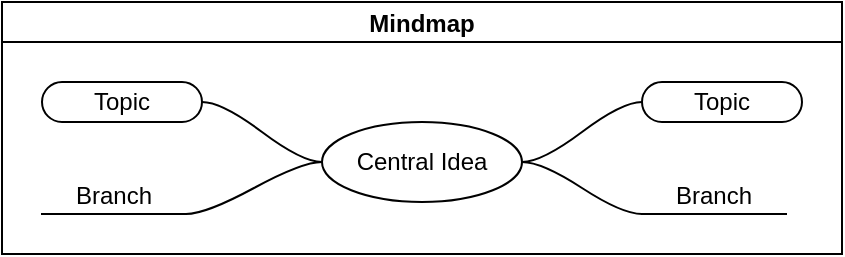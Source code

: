 <mxfile version="16.5.3" type="github"><diagram id="lODO2Ho19lS363PkOUxg" name="Page-1"><mxGraphModel dx="946" dy="589" grid="1" gridSize="10" guides="1" tooltips="1" connect="1" arrows="1" fold="1" page="0" pageScale="1" pageWidth="827" pageHeight="1169" math="0" shadow="0"><root><mxCell id="0"/><mxCell id="1" parent="0"/><mxCell id="Elu3GBamNisNBWZrPOnw-19" value="Mindmap" style="swimlane;startSize=20;horizontal=1;containerType=tree;" vertex="1" parent="1"><mxGeometry x="210" y="50" width="420" height="126" as="geometry"/></mxCell><mxCell id="Elu3GBamNisNBWZrPOnw-20" value="" style="edgeStyle=entityRelationEdgeStyle;startArrow=none;endArrow=none;segment=10;curved=1;rounded=0;" edge="1" parent="Elu3GBamNisNBWZrPOnw-19" source="Elu3GBamNisNBWZrPOnw-24" target="Elu3GBamNisNBWZrPOnw-25"><mxGeometry relative="1" as="geometry"/></mxCell><mxCell id="Elu3GBamNisNBWZrPOnw-21" value="" style="edgeStyle=entityRelationEdgeStyle;startArrow=none;endArrow=none;segment=10;curved=1;rounded=0;" edge="1" parent="Elu3GBamNisNBWZrPOnw-19" source="Elu3GBamNisNBWZrPOnw-24" target="Elu3GBamNisNBWZrPOnw-26"><mxGeometry relative="1" as="geometry"/></mxCell><mxCell id="Elu3GBamNisNBWZrPOnw-22" value="" style="edgeStyle=entityRelationEdgeStyle;startArrow=none;endArrow=none;segment=10;curved=1;rounded=0;" edge="1" parent="Elu3GBamNisNBWZrPOnw-19" source="Elu3GBamNisNBWZrPOnw-24" target="Elu3GBamNisNBWZrPOnw-27"><mxGeometry relative="1" as="geometry"/></mxCell><mxCell id="Elu3GBamNisNBWZrPOnw-23" value="" style="edgeStyle=entityRelationEdgeStyle;startArrow=none;endArrow=none;segment=10;curved=1;rounded=0;" edge="1" parent="Elu3GBamNisNBWZrPOnw-19" source="Elu3GBamNisNBWZrPOnw-24" target="Elu3GBamNisNBWZrPOnw-28"><mxGeometry relative="1" as="geometry"/></mxCell><mxCell id="Elu3GBamNisNBWZrPOnw-24" value="Central Idea" style="ellipse;whiteSpace=wrap;html=1;align=center;treeFolding=1;treeMoving=1;newEdgeStyle={&quot;edgeStyle&quot;:&quot;entityRelationEdgeStyle&quot;,&quot;startArrow&quot;:&quot;none&quot;,&quot;endArrow&quot;:&quot;none&quot;,&quot;segment&quot;:10,&quot;curved&quot;:1};" vertex="1" parent="Elu3GBamNisNBWZrPOnw-19"><mxGeometry x="160" y="60" width="100" height="40" as="geometry"/></mxCell><mxCell id="Elu3GBamNisNBWZrPOnw-25" value="Topic" style="whiteSpace=wrap;html=1;rounded=1;arcSize=50;align=center;verticalAlign=middle;strokeWidth=1;autosize=1;spacing=4;treeFolding=1;treeMoving=1;newEdgeStyle={&quot;edgeStyle&quot;:&quot;entityRelationEdgeStyle&quot;,&quot;startArrow&quot;:&quot;none&quot;,&quot;endArrow&quot;:&quot;none&quot;,&quot;segment&quot;:10,&quot;curved&quot;:1};" vertex="1" parent="Elu3GBamNisNBWZrPOnw-19"><mxGeometry x="320" y="40" width="80" height="20" as="geometry"/></mxCell><mxCell id="Elu3GBamNisNBWZrPOnw-26" value="Branch" style="whiteSpace=wrap;html=1;shape=partialRectangle;top=0;left=0;bottom=1;right=0;points=[[0,1],[1,1]];fillColor=none;align=center;verticalAlign=bottom;routingCenterY=0.5;snapToPoint=1;autosize=1;treeFolding=1;treeMoving=1;newEdgeStyle={&quot;edgeStyle&quot;:&quot;entityRelationEdgeStyle&quot;,&quot;startArrow&quot;:&quot;none&quot;,&quot;endArrow&quot;:&quot;none&quot;,&quot;segment&quot;:10,&quot;curved&quot;:1};" vertex="1" parent="Elu3GBamNisNBWZrPOnw-19"><mxGeometry x="320" y="80" width="72" height="26" as="geometry"/></mxCell><mxCell id="Elu3GBamNisNBWZrPOnw-27" value="Topic" style="whiteSpace=wrap;html=1;rounded=1;arcSize=50;align=center;verticalAlign=middle;strokeWidth=1;autosize=1;spacing=4;treeFolding=1;treeMoving=1;newEdgeStyle={&quot;edgeStyle&quot;:&quot;entityRelationEdgeStyle&quot;,&quot;startArrow&quot;:&quot;none&quot;,&quot;endArrow&quot;:&quot;none&quot;,&quot;segment&quot;:10,&quot;curved&quot;:1};" vertex="1" parent="Elu3GBamNisNBWZrPOnw-19"><mxGeometry x="20" y="40" width="80" height="20" as="geometry"/></mxCell><mxCell id="Elu3GBamNisNBWZrPOnw-28" value="Branch" style="whiteSpace=wrap;html=1;shape=partialRectangle;top=0;left=0;bottom=1;right=0;points=[[0,1],[1,1]];fillColor=none;align=center;verticalAlign=bottom;routingCenterY=0.5;snapToPoint=1;autosize=1;treeFolding=1;treeMoving=1;newEdgeStyle={&quot;edgeStyle&quot;:&quot;entityRelationEdgeStyle&quot;,&quot;startArrow&quot;:&quot;none&quot;,&quot;endArrow&quot;:&quot;none&quot;,&quot;segment&quot;:10,&quot;curved&quot;:1};" vertex="1" parent="Elu3GBamNisNBWZrPOnw-19"><mxGeometry x="20" y="80" width="72" height="26" as="geometry"/></mxCell></root></mxGraphModel></diagram></mxfile>